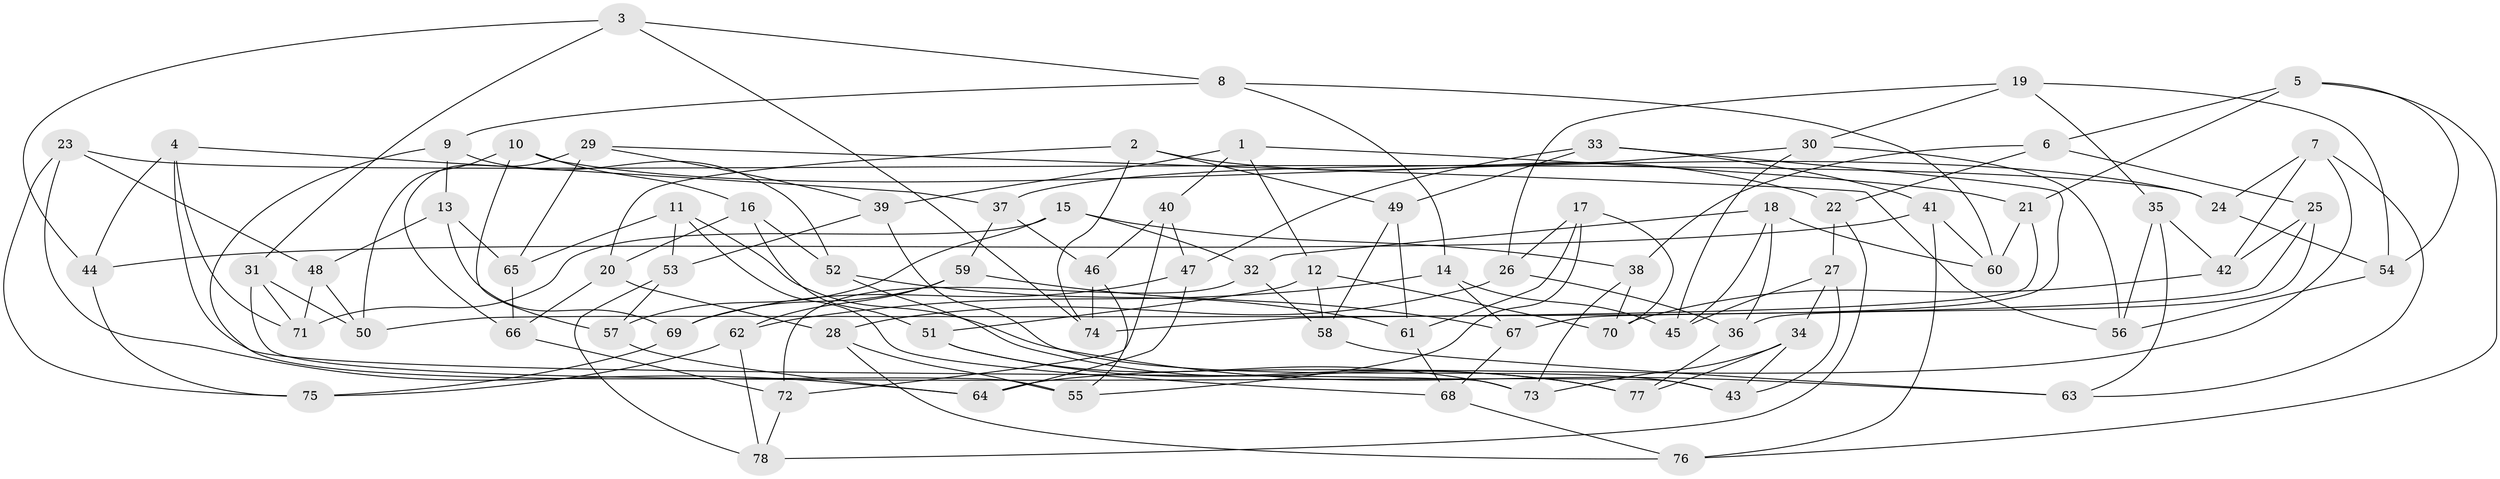 // Generated by graph-tools (version 1.1) at 2025/56/03/09/25 04:56:48]
// undirected, 78 vertices, 156 edges
graph export_dot {
graph [start="1"]
  node [color=gray90,style=filled];
  1;
  2;
  3;
  4;
  5;
  6;
  7;
  8;
  9;
  10;
  11;
  12;
  13;
  14;
  15;
  16;
  17;
  18;
  19;
  20;
  21;
  22;
  23;
  24;
  25;
  26;
  27;
  28;
  29;
  30;
  31;
  32;
  33;
  34;
  35;
  36;
  37;
  38;
  39;
  40;
  41;
  42;
  43;
  44;
  45;
  46;
  47;
  48;
  49;
  50;
  51;
  52;
  53;
  54;
  55;
  56;
  57;
  58;
  59;
  60;
  61;
  62;
  63;
  64;
  65;
  66;
  67;
  68;
  69;
  70;
  71;
  72;
  73;
  74;
  75;
  76;
  77;
  78;
  1 -- 39;
  1 -- 40;
  1 -- 21;
  1 -- 12;
  2 -- 22;
  2 -- 20;
  2 -- 49;
  2 -- 74;
  3 -- 31;
  3 -- 44;
  3 -- 8;
  3 -- 74;
  4 -- 73;
  4 -- 37;
  4 -- 44;
  4 -- 71;
  5 -- 21;
  5 -- 76;
  5 -- 54;
  5 -- 6;
  6 -- 25;
  6 -- 38;
  6 -- 22;
  7 -- 64;
  7 -- 63;
  7 -- 42;
  7 -- 24;
  8 -- 9;
  8 -- 60;
  8 -- 14;
  9 -- 13;
  9 -- 52;
  9 -- 55;
  10 -- 57;
  10 -- 50;
  10 -- 24;
  10 -- 16;
  11 -- 65;
  11 -- 63;
  11 -- 53;
  11 -- 68;
  12 -- 51;
  12 -- 70;
  12 -- 58;
  13 -- 48;
  13 -- 65;
  13 -- 69;
  14 -- 45;
  14 -- 67;
  14 -- 62;
  15 -- 32;
  15 -- 38;
  15 -- 71;
  15 -- 57;
  16 -- 51;
  16 -- 52;
  16 -- 20;
  17 -- 55;
  17 -- 70;
  17 -- 26;
  17 -- 61;
  18 -- 45;
  18 -- 60;
  18 -- 36;
  18 -- 32;
  19 -- 54;
  19 -- 30;
  19 -- 35;
  19 -- 26;
  20 -- 66;
  20 -- 28;
  21 -- 74;
  21 -- 60;
  22 -- 27;
  22 -- 78;
  23 -- 75;
  23 -- 48;
  23 -- 64;
  23 -- 24;
  24 -- 54;
  25 -- 42;
  25 -- 50;
  25 -- 36;
  26 -- 28;
  26 -- 36;
  27 -- 43;
  27 -- 45;
  27 -- 34;
  28 -- 55;
  28 -- 76;
  29 -- 65;
  29 -- 56;
  29 -- 66;
  29 -- 39;
  30 -- 37;
  30 -- 45;
  30 -- 56;
  31 -- 50;
  31 -- 43;
  31 -- 71;
  32 -- 72;
  32 -- 58;
  33 -- 67;
  33 -- 47;
  33 -- 41;
  33 -- 49;
  34 -- 73;
  34 -- 43;
  34 -- 77;
  35 -- 56;
  35 -- 63;
  35 -- 42;
  36 -- 77;
  37 -- 59;
  37 -- 46;
  38 -- 73;
  38 -- 70;
  39 -- 53;
  39 -- 43;
  40 -- 72;
  40 -- 46;
  40 -- 47;
  41 -- 44;
  41 -- 60;
  41 -- 76;
  42 -- 70;
  44 -- 75;
  46 -- 74;
  46 -- 55;
  47 -- 64;
  47 -- 69;
  48 -- 50;
  48 -- 71;
  49 -- 61;
  49 -- 58;
  51 -- 77;
  51 -- 73;
  52 -- 77;
  52 -- 61;
  53 -- 78;
  53 -- 57;
  54 -- 56;
  57 -- 64;
  58 -- 63;
  59 -- 67;
  59 -- 62;
  59 -- 69;
  61 -- 68;
  62 -- 75;
  62 -- 78;
  65 -- 66;
  66 -- 72;
  67 -- 68;
  68 -- 76;
  69 -- 75;
  72 -- 78;
}
